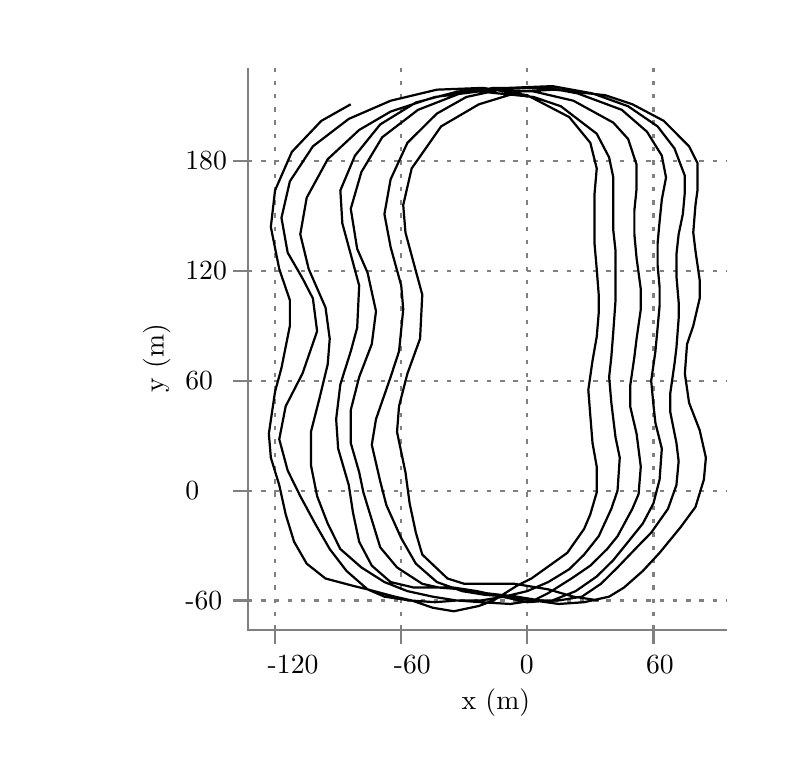 
\definecolor{white}{RGB}{255,255,255}
\definecolor{c808080}{RGB}{128,128,128}
\definecolor{gray}{RGB}{128,128,128}
\definecolor{c808080}{RGB}{128,128,128}


\def \globalscale {1.0}
\begin{tikzpicture}[y=0.80pt, x=0.80pt, yscale=-\globalscale, xscale=\globalscale, inner sep=0pt, outer sep=0pt]
  \path[rounded corners=0.0cm] (0.0,0.0) rectangle (320.0,320.0);



  \begin{scope}[color=white,draw,line join=miter,line cap=butt,line width=0.800pt]
  \end{scope}
  \begin{scope}[color=black,draw,line join=miter,line cap=butt,line width=0.800pt]
  \end{scope}
  \begin{scope}[color=gray,draw,line join=miter,line cap=butt,line width=0.800pt]
    \path[draw=c808080,dash pattern=on 1.60pt off 3.20pt] (78.6,258.7) -- (295.0,258.7);



  \end{scope}
  \begin{scope}[color=black,draw,line join=miter,line cap=butt,line width=0.800pt]
    \path[draw=c808080] (78.6,258.7) -- (71.9,258.7);



    \begin{scope}[shift={(50.4,262.6)},fill=c808080]
      \path[fill] (0.0,0.0) node[above right] () {-60};



    \end{scope}
  \end{scope}
  \begin{scope}[color=black,draw,line join=miter,line cap=butt,line width=0.800pt]
  \end{scope}
  \begin{scope}[color=gray,draw,line join=miter,line cap=butt,line width=0.800pt]
    \path[draw=c808080,dash pattern=on 1.60pt off 3.20pt] (78.6,209.1) -- (295.0,209.1);



  \end{scope}
  \begin{scope}[color=black,draw,line join=miter,line cap=butt,line width=0.800pt]
    \path[draw=c808080] (78.6,209.1) -- (71.9,209.1);



    \begin{scope}[shift={(50.4,213.0)},fill=c808080]
      \path[fill] (0.0,0.0) node[above right] () {0};



    \end{scope}
  \end{scope}
  \begin{scope}[color=black,draw,line join=miter,line cap=butt,line width=0.800pt]
  \end{scope}
  \begin{scope}[color=gray,draw,line join=miter,line cap=butt,line width=0.800pt]
    \path[draw=c808080,dash pattern=on 1.60pt off 3.20pt] (78.6,159.5) -- (295.0,159.5);



  \end{scope}
  \begin{scope}[color=black,draw,line join=miter,line cap=butt,line width=0.800pt]
    \path[draw=c808080] (78.6,159.5) -- (71.9,159.5);



    \begin{scope}[shift={(50.4,163.4)},fill=c808080]
      \path[fill] (0.0,0.0) node[above right] () {60};



    \end{scope}
  \end{scope}
  \begin{scope}[color=black,draw,line join=miter,line cap=butt,line width=0.800pt]
  \end{scope}
  \begin{scope}[color=gray,draw,line join=miter,line cap=butt,line width=0.800pt]
    \path[draw=c808080,dash pattern=on 1.60pt off 3.20pt] (78.6,109.9) -- (295.0,109.9);



  \end{scope}
  \begin{scope}[color=black,draw,line join=miter,line cap=butt,line width=0.800pt]
    \path[draw=c808080] (78.6,109.9) -- (71.9,109.9);



    \begin{scope}[shift={(50.4,113.8)},fill=c808080]
      \path[fill] (0.0,0.0) node[above right] () {120};



    \end{scope}
  \end{scope}
  \begin{scope}[color=black,draw,line join=miter,line cap=butt,line width=0.800pt]
  \end{scope}
  \begin{scope}[color=gray,draw,line join=miter,line cap=butt,line width=0.800pt]
    \path[draw=c808080,dash pattern=on 1.60pt off 3.20pt] (78.6,60.3) -- (295.0,60.3);



  \end{scope}
  \begin{scope}[color=black,draw,line join=miter,line cap=butt,line width=0.800pt]
    \path[draw=c808080] (78.6,60.3) -- (71.9,60.3);



    \begin{scope}[shift={(50.4,64.2)},fill=c808080]
      \path[fill] (0.0,0.0) node[above right] () {180};



    \end{scope}
  \end{scope}
  \begin{scope}[color=black,draw,line join=miter,line cap=butt,line width=0.800pt]
  \end{scope}
  \begin{scope}[color=gray,draw,line join=miter,line cap=butt,line width=0.800pt]
    \path[draw=c808080,dash pattern=on 1.60pt off 3.20pt] (90.9,271.9) -- (90.9,18.1);



  \end{scope}
  \begin{scope}[color=black,draw,line join=miter,line cap=butt,line width=0.800pt]
    \path[draw=c808080] (90.9,271.9) -- (90.9,278.6);



    \begin{scope}[shift={(87.6,291.5)},fill=c808080]
      \path[fill] (0.0,0.0) node[above right] () {-120};



    \end{scope}
  \end{scope}
  \begin{scope}[color=black,draw,line join=miter,line cap=butt,line width=0.800pt]
  \end{scope}
  \begin{scope}[color=gray,draw,line join=miter,line cap=butt,line width=0.800pt]
    \path[draw=c808080,dash pattern=on 1.60pt off 3.20pt] (147.9,271.9) -- (147.9,18.1);



  \end{scope}
  \begin{scope}[color=black,draw,line join=miter,line cap=butt,line width=0.800pt]
    \path[draw=c808080] (147.9,271.9) -- (147.9,278.6);



    \begin{scope}[shift={(144.6,291.5)},fill=c808080]
      \path[fill] (0.0,0.0) node[above right] () {-60};



    \end{scope}
  \end{scope}
  \begin{scope}[color=black,draw,line join=miter,line cap=butt,line width=0.800pt]
  \end{scope}
  \begin{scope}[color=gray,draw,line join=miter,line cap=butt,line width=0.800pt]
    \path[draw=c808080,dash pattern=on 1.60pt off 3.20pt] (204.8,271.9) -- (204.8,18.1);



  \end{scope}
  \begin{scope}[color=black,draw,line join=miter,line cap=butt,line width=0.800pt]
    \path[draw=c808080] (204.8,271.9) -- (204.8,278.6);



    \begin{scope}[shift={(201.5,291.5)},fill=c808080]
      \path[fill] (0.0,0.0) node[above right] () {0};



    \end{scope}
  \end{scope}
  \begin{scope}[color=black,draw,line join=miter,line cap=butt,line width=0.800pt]
  \end{scope}
  \begin{scope}[color=gray,draw,line join=miter,line cap=butt,line width=0.800pt]
    \path[draw=c808080,dash pattern=on 1.60pt off 3.20pt] (261.8,271.9) -- (261.8,27.1) -- (261.8,18.1);



  \end{scope}
  \begin{scope}[color=black,draw,line join=miter,line cap=butt,line width=0.800pt]
    \path[draw=c808080] (261.8,271.9) -- (261.8,278.6);



    \begin{scope}[shift={(258.5,291.5)},fill=c808080]
      \path[fill] (0.0,0.0) node[above right] () {60};



    \end{scope}
  \end{scope}
  \begin{scope}[color=black,draw,line join=miter,line cap=butt,line width=0.800pt]
  \end{scope}
  \begin{scope}[color=black,draw,line join=miter,line cap=butt,line width=0.800pt]
    \path[draw=c808080] (78.6,18.1) -- (78.6,271.9) -- (295.0,271.9)(295.0,18.1)(78.6,18.1);



  \end{scope}
  \begin{scope}[color=black,draw,line join=miter,line cap=butt,line width=0.800pt]
    \begin{scope}[shift={(31.2,164.8)},rotate=270.0,fill=black]
      \path[fill] (0.0,0.0) node[above right] () {\rotatebox{90}{y (m)}};



    \end{scope}
  \end{scope}
  \begin{scope}[color=black,draw,line join=miter,line cap=butt,line width=0.800pt]
    \begin{scope}[shift={(175.2,311.3)},fill=black]
      \path[fill] (0.0,0.0) node[above right] () {x (m)};



    \end{scope}
  \end{scope}
  \begin{scope}[color=black,draw,line join=miter,line cap=butt,line width=0.800pt]
  \end{scope}
    \begin{scope}[color=black,draw,line join=miter,line cap=butt,line width=0.800pt]
      \path[draw=black] (125.1,34.6) -- (111.8,42.1) -- (98.5,56.1) -- (90.9,73.5) -- (89.0,90.0) -- (92.8,109.0) -- (97.6,123.1) -- (97.6,134.7) -- (93.8,153.7) -- (90.9,164.4) -- (88.1,183.4) -- (89.0,194.2) -- (92.8,206.6) -- (95.7,219.8) -- (99.5,232.2) -- (105.2,242.1) -- (113.7,248.8) -- (126.1,252.1) -- (132.7,253.7) -- (145.0,257.0) -- (152.6,258.7) -- (162.1,262.0) -- (171.6,263.6) -- (183.0,261.2) -- (189.6,258.7) -- (200.1,252.1) -- (206.7,248.8) -- (217.2,241.3) -- (222.9,237.2) -- (230.5,226.4) -- (233.3,219.8) -- (236.2,209.9) -- (236.2,198.3) -- (234.3,187.6) -- (233.3,175.2) -- (232.4,163.6) -- (234.3,150.4) -- (236.2,139.6) -- (237.1,128.9) -- (237.1,120.6) -- (236.2,109.0) -- (235.2,97.5) -- (235.2,86.7) -- (235.2,75.1) -- (236.2,63.6) -- (233.3,52.0) -- (223.8,40.4) -- (204.8,30.5) -- (184.9,27.2) -- (164.0,28.0) -- (143.1,33.0) -- (124.2,41.2) -- (108.0,53.6) -- (97.6,69.4) -- (93.8,85.9) -- (96.6,101.6) -- (103.3,113.2) -- (108.0,122.3) -- (109.9,137.1) -- (103.3,156.2) -- (95.7,171.0) -- (92.8,185.9) -- (96.6,200.0) -- (102.3,211.6) -- (109.0,224.0) -- (115.6,235.5) -- (123.2,245.4) -- (132.7,253.7) -- (140.3,257.0) -- (151.7,258.7) -- (163.1,259.5) -- (173.5,258.7) -- (184.0,258.7) -- (194.4,257.0) -- (204.8,254.5) -- (214.3,250.4) -- (223.8,244.6) -- (230.5,238.0) -- (237.1,229.7) -- (242.8,217.3) -- (245.6,209.1) -- (246.6,194.2) -- (244.7,185.1) -- (242.8,169.4) -- (241.8,157.8) -- (242.8,148.7) -- (243.7,137.1) -- (244.7,123.1) -- (244.7,114.8) -- (244.7,100.8) -- (243.7,91.7) -- (243.7,80.9) -- (243.7,67.7) -- (241.8,58.6) -- (236.2,47.9) -- (220.0,35.5) -- (207.7,31.3) -- (183.0,28.8) -- (163.1,31.3) -- (143.1,37.9) -- (128.9,46.2) -- (114.7,59.4) -- (105.2,76.8) -- (102.3,93.3) -- (106.1,109.0) -- (113.7,126.4) -- (115.6,140.5) -- (114.7,152.0) -- (110.9,167.7) -- (107.1,182.6) -- (107.1,197.5) -- (109.9,211.6) -- (114.7,224.0) -- (120.4,235.5) -- (129.9,243.8) -- (140.3,250.4) -- (150.7,254.5) -- (162.1,257.0) -- (172.6,258.7) -- (184.0,259.5) -- (197.2,260.3) -- (207.7,258.7) -- (214.3,255.4) -- (224.8,248.8) -- (233.3,243.0) -- (240.9,235.5) -- (245.6,229.7) -- (252.3,217.3) -- (255.1,210.7) -- (256.1,198.3) -- (254.2,183.4) -- (251.3,171.0) -- (251.3,161.9) -- (253.2,148.7) -- (254.2,140.5) -- (256.1,127.2) -- (256.1,118.1) -- (254.2,104.1) -- (253.2,93.3) -- (253.2,82.6) -- (254.2,72.7) -- (254.2,61.9) -- (250.4,50.3) -- (243.7,42.9) -- (225.7,33.0) -- (207.7,28.8) -- (188.7,28.0) -- (173.5,28.8) -- (154.5,33.8) -- (138.4,43.7) -- (127.0,57.8) -- (120.4,73.5) -- (121.3,88.4) -- (125.1,102.4) -- (128.9,116.5) -- (128.0,135.5) -- (125.1,146.2) -- (120.4,161.1) -- (118.5,176.8) -- (119.4,190.1) -- (124.2,206.6) -- (126.1,219.0) -- (128.9,232.2) -- (134.6,243.0) -- (143.1,250.4) -- (153.6,252.9) -- (164.0,252.9) -- (171.6,252.9) -- (182.1,254.5) -- (193.4,257.0) -- (204.8,259.5) -- (216.2,258.7) -- (226.7,254.5) -- (236.2,247.9) -- (243.7,240.5) -- (250.4,232.2) -- (257.0,224.0) -- (261.8,214.9) -- (264.6,204.1) -- (265.6,190.1) -- (262.7,178.5) -- (261.8,170.2) -- (260.8,159.5) -- (262.7,146.2) -- (263.7,135.5) -- (264.6,125.6) -- (264.6,117.3) -- (263.7,107.4) -- (263.7,97.5) -- (264.6,87.5) -- (265.6,77.6) -- (267.5,67.7) -- (265.6,57.8) -- (258.9,47.0) -- (247.5,37.1) -- (227.6,29.7) -- (214.3,27.2) -- (189.6,27.2) -- (174.5,29.7) -- (155.5,37.1) -- (139.3,49.5) -- (129.9,65.2) -- (125.1,81.8) -- (128.0,99.9) -- (132.7,110.7) -- (136.5,128.1) -- (134.6,142.9) -- (128.9,157.8) -- (125.1,172.7) -- (125.1,187.6) -- (128.9,200.8) -- (130.8,209.9) -- (134.6,222.3) -- (138.4,234.7) -- (146.0,243.8) -- (157.4,251.2) -- (165.0,252.9) -- (175.4,253.7) -- (185.9,255.4) -- (200.1,257.0) -- (210.5,258.7) -- (219.1,258.7) -- (229.5,257.0) -- (238.1,251.2) -- (245.6,243.8) -- (255.1,233.9) -- (260.8,228.1) -- (268.4,217.3) -- (272.2,206.6) -- (273.2,195.8) -- (272.2,187.6) -- (269.4,173.5) -- (269.4,165.3) -- (271.3,152.0) -- (272.2,144.6) -- (273.2,131.4) -- (273.2,123.9) -- (272.2,112.3) -- (272.2,102.4) -- (273.2,93.3) -- (275.1,84.2) -- (276.0,74.3) -- (276.0,66.9) -- (271.3,54.5) -- (263.7,44.6) -- (250.4,35.5) -- (234.3,29.7) -- (216.2,26.4) -- (196.3,27.2) -- (177.3,31.3) -- (164.0,38.8) -- (150.7,52.0) -- (143.1,68.5) -- (140.3,84.2) -- (143.1,99.1) -- (147.9,116.5) -- (148.8,127.2) -- (146.9,146.2) -- (143.1,157.8) -- (136.5,176.8) -- (134.6,188.4) -- (138.4,204.9) -- (141.2,215.7) -- (147.9,230.6) -- (154.5,242.1) -- (164.0,250.4) -- (175.4,254.5) -- (185.9,256.2) -- (197.2,257.0) -- (207.7,258.7) -- (219.1,260.3) -- (230.5,259.5) -- (241.8,257.0) -- (248.5,252.9) -- (257.0,245.4) -- (264.6,237.2) -- (274.1,225.6) -- (280.8,216.5) -- (284.6,204.1) -- (285.5,194.2) -- (282.7,181.8) -- (277.9,169.4) -- (276.0,156.2) -- (277.0,142.9) -- (279.8,134.7) -- (282.7,122.3) -- (282.7,114.0) -- (280.8,100.8) -- (279.8,92.5) -- (280.8,80.1) -- (281.7,73.5) -- (281.7,61.1) -- (277.9,53.6) -- (266.5,42.1) -- (252.3,34.6) -- (240.0,30.5) -- (217.2,28.0) -- (202.0,28.8) -- (183.0,34.6) -- (165.9,44.6) -- (152.6,63.6) -- (148.8,80.1) -- (149.8,92.5) -- (153.6,106.6) -- (157.4,120.6) -- (156.4,140.5) -- (150.7,156.2) -- (146.9,171.0) -- (146.0,182.6) -- (149.8,200.8) -- (151.7,214.9) -- (154.5,228.1) -- (157.4,238.0) -- (168.8,248.8) -- (176.4,251.2) -- (190.6,251.2) -- (199.1,251.2) -- (214.3,253.7) -- (225.7,257.0) -- (237.1,258.7);



    \end{scope}
  \begin{scope}[color=white,draw=black,line join=miter,line cap=butt,line width=1.600pt]
  \end{scope}
  \begin{scope}[color=black,draw,line join=miter,line cap=butt,line width=1.600pt]
  \end{scope}
  \begin{scope}[color=black,draw=black,line join=miter,line cap=butt,line width=0.800pt]
  \end{scope}
  \begin{scope}[color=black,draw,line join=miter,line cap=butt,line width=0.800pt]
  \end{scope}

\end{tikzpicture}


